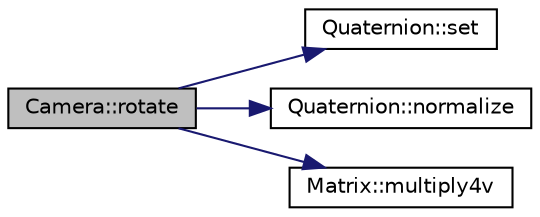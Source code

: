 digraph "Camera::rotate"
{
 // INTERACTIVE_SVG=YES
  edge [fontname="Helvetica",fontsize="10",labelfontname="Helvetica",labelfontsize="10"];
  node [fontname="Helvetica",fontsize="10",shape=record];
  rankdir="LR";
  Node1 [label="Camera::rotate",height=0.2,width=0.4,color="black", fillcolor="grey75", style="filled" fontcolor="black"];
  Node1 -> Node2 [color="midnightblue",fontsize="10",style="solid",fontname="Helvetica"];
  Node2 [label="Quaternion::set",height=0.2,width=0.4,color="black", fillcolor="white", style="filled",URL="$class_quaternion.html#a76691465aa4a7f796899f7a170a0d54e",tooltip="Sets this quaternion. "];
  Node1 -> Node3 [color="midnightblue",fontsize="10",style="solid",fontname="Helvetica"];
  Node3 [label="Quaternion::normalize",height=0.2,width=0.4,color="black", fillcolor="white", style="filled",URL="$class_quaternion.html#a48e6bafb249c895ed25f29dc9170e11e",tooltip="Normalize this quaternion. "];
  Node1 -> Node4 [color="midnightblue",fontsize="10",style="solid",fontname="Helvetica"];
  Node4 [label="Matrix::multiply4v",height=0.2,width=0.4,color="black", fillcolor="white", style="filled",URL="$class_matrix.html#a0d94c5d170a4a7baf9a253e696d90b9a",tooltip="Multiplies v vector and this matrix. "];
}
